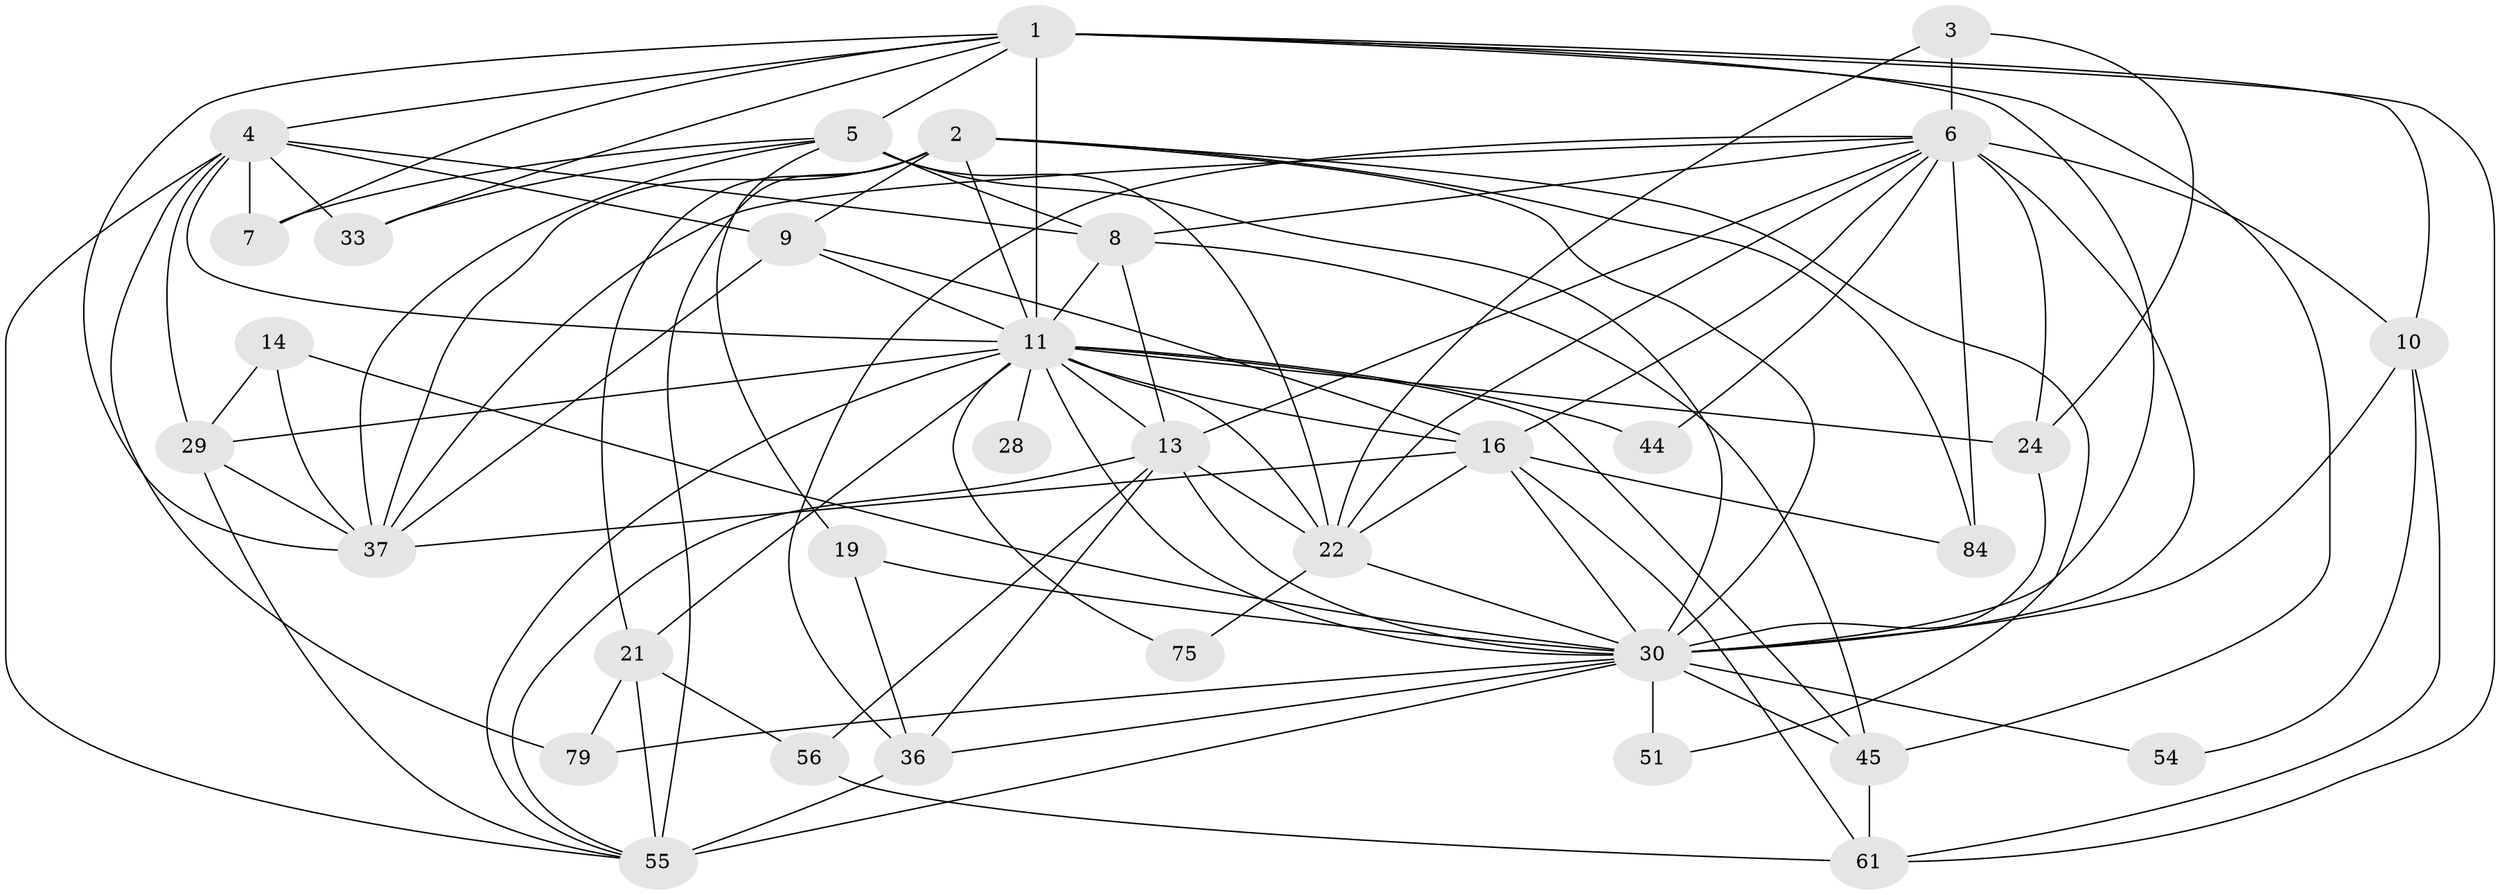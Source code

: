 // original degree distribution, {8: 0.023255813953488372, 4: 0.29069767441860467, 6: 0.06976744186046512, 2: 0.12790697674418605, 5: 0.13953488372093023, 3: 0.29069767441860467, 7: 0.05813953488372093}
// Generated by graph-tools (version 1.1) at 2025/19/03/04/25 18:19:00]
// undirected, 34 vertices, 100 edges
graph export_dot {
graph [start="1"]
  node [color=gray90,style=filled];
  1 [super="+78+67+82"];
  2 [super="+53+27"];
  3;
  4 [super="+65"];
  5 [super="+41+25+17+31"];
  6 [super="+57+26+58+47"];
  7 [super="+50"];
  8 [super="+64+18+15"];
  9;
  10 [super="+76"];
  11 [super="+12"];
  13 [super="+49+66"];
  14;
  16 [super="+20"];
  19 [super="+40"];
  21 [super="+62"];
  22 [super="+85+72"];
  24 [super="+32"];
  28;
  29 [super="+52"];
  30 [super="+34+70+43+42"];
  33;
  36;
  37 [super="+48"];
  44;
  45 [super="+63"];
  51;
  54;
  55 [super="+60"];
  56;
  61 [super="+80+73"];
  75;
  79;
  84;
  1 -- 10;
  1 -- 33;
  1 -- 37;
  1 -- 30;
  1 -- 45;
  1 -- 7;
  1 -- 4;
  1 -- 11 [weight=2];
  1 -- 5;
  1 -- 61;
  2 -- 55;
  2 -- 51;
  2 -- 21;
  2 -- 30 [weight=2];
  2 -- 84;
  2 -- 37;
  2 -- 9;
  2 -- 11;
  3 -- 22;
  3 -- 6 [weight=2];
  3 -- 24;
  4 -- 79;
  4 -- 29;
  4 -- 7;
  4 -- 33;
  4 -- 55;
  4 -- 8;
  4 -- 9;
  4 -- 11;
  5 -- 22;
  5 -- 19;
  5 -- 8 [weight=2];
  5 -- 30 [weight=3];
  5 -- 33;
  5 -- 37 [weight=2];
  5 -- 7;
  6 -- 10 [weight=2];
  6 -- 30 [weight=2];
  6 -- 8 [weight=2];
  6 -- 44;
  6 -- 84;
  6 -- 24 [weight=3];
  6 -- 16;
  6 -- 36;
  6 -- 22;
  6 -- 37;
  6 -- 13;
  8 -- 13;
  8 -- 11 [weight=3];
  8 -- 45;
  9 -- 37;
  9 -- 16;
  9 -- 11;
  10 -- 54;
  10 -- 61;
  10 -- 30;
  11 -- 75;
  11 -- 13;
  11 -- 16;
  11 -- 21;
  11 -- 22;
  11 -- 28 [weight=2];
  11 -- 29;
  11 -- 44;
  11 -- 45;
  11 -- 55;
  11 -- 24;
  11 -- 30;
  13 -- 22;
  13 -- 36;
  13 -- 56;
  13 -- 30;
  13 -- 55;
  14 -- 29;
  14 -- 37;
  14 -- 30;
  16 -- 61;
  16 -- 37 [weight=2];
  16 -- 84;
  16 -- 22;
  16 -- 30;
  19 -- 36;
  19 -- 30 [weight=2];
  21 -- 56;
  21 -- 79;
  21 -- 55 [weight=2];
  22 -- 30;
  22 -- 75;
  24 -- 30;
  29 -- 37;
  29 -- 55;
  30 -- 45;
  30 -- 51;
  30 -- 55;
  30 -- 79;
  30 -- 54;
  30 -- 36;
  36 -- 55;
  45 -- 61;
  56 -- 61;
}
